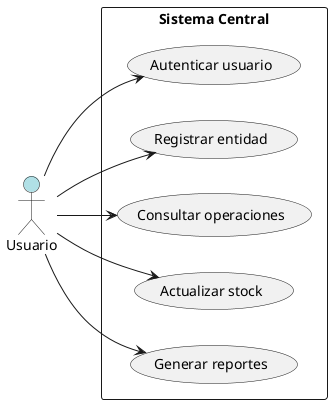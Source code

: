 @startuml
left to right direction

actor "Usuario" as usuario #B0E0E6

rectangle "Sistema Central" {
  (Autenticar usuario) as auth
  (Registrar entidad) as registrar
  (Consultar operaciones) as consultar
  (Actualizar stock) as actualizar
  (Generar reportes) as reportes
}

usuario --> auth
usuario --> registrar
usuario --> consultar
usuario --> actualizar
usuario --> reportes

@enduml}

